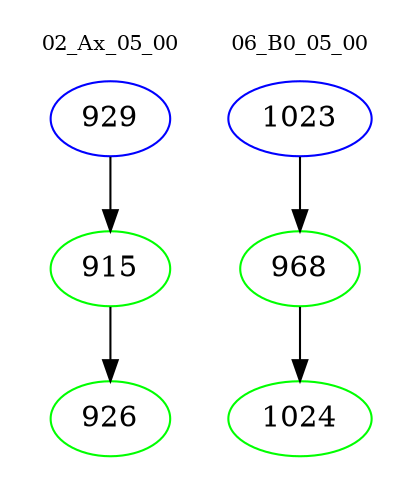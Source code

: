 digraph{
subgraph cluster_0 {
color = white
label = "02_Ax_05_00";
fontsize=10;
T0_929 [label="929", color="blue"]
T0_929 -> T0_915 [color="black"]
T0_915 [label="915", color="green"]
T0_915 -> T0_926 [color="black"]
T0_926 [label="926", color="green"]
}
subgraph cluster_1 {
color = white
label = "06_B0_05_00";
fontsize=10;
T1_1023 [label="1023", color="blue"]
T1_1023 -> T1_968 [color="black"]
T1_968 [label="968", color="green"]
T1_968 -> T1_1024 [color="black"]
T1_1024 [label="1024", color="green"]
}
}
